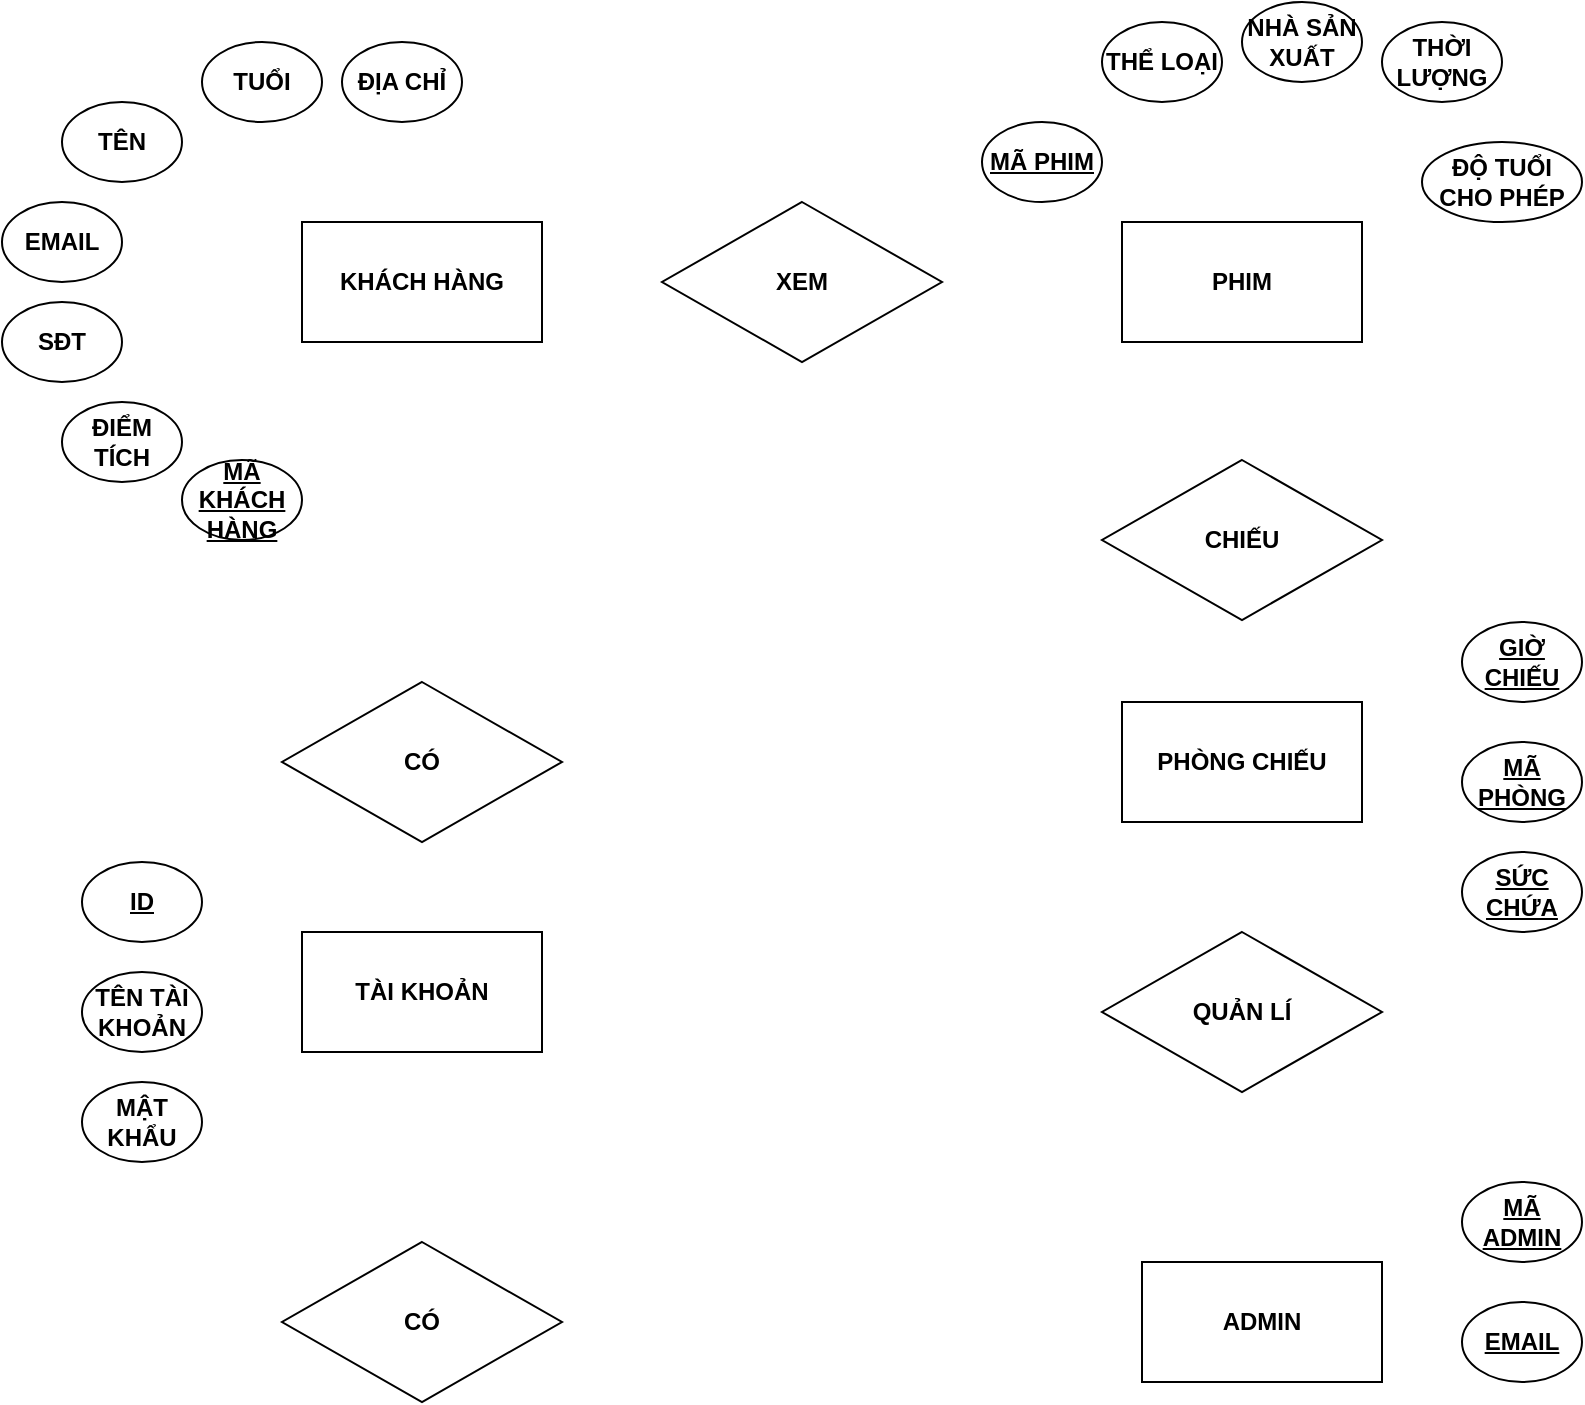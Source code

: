 <mxfile version="21.6.2" type="github">
  <diagram name="Trang-1" id="bLf5Gnh5erqJ0THzdqtq">
    <mxGraphModel dx="594" dy="305" grid="1" gridSize="10" guides="1" tooltips="1" connect="1" arrows="1" fold="1" page="1" pageScale="1" pageWidth="827" pageHeight="1169" math="0" shadow="0">
      <root>
        <mxCell id="0" />
        <mxCell id="1" parent="0" />
        <mxCell id="k9TsYi5H-A5N4quMduwp-1" value="&lt;b&gt;KHÁCH HÀNG&lt;/b&gt;" style="rounded=0;whiteSpace=wrap;html=1;" parent="1" vertex="1">
          <mxGeometry x="190" y="200" width="120" height="60" as="geometry" />
        </mxCell>
        <mxCell id="k9TsYi5H-A5N4quMduwp-2" value="&lt;b&gt;PHIM&lt;/b&gt;" style="rounded=0;whiteSpace=wrap;html=1;" parent="1" vertex="1">
          <mxGeometry x="600" y="200" width="120" height="60" as="geometry" />
        </mxCell>
        <mxCell id="k9TsYi5H-A5N4quMduwp-3" value="&lt;b&gt;PHÒNG CHIẾU&lt;/b&gt;" style="rounded=0;whiteSpace=wrap;html=1;" parent="1" vertex="1">
          <mxGeometry x="600" y="440" width="120" height="60" as="geometry" />
        </mxCell>
        <mxCell id="k9TsYi5H-A5N4quMduwp-4" value="&lt;b&gt;ADMIN&lt;/b&gt;" style="rounded=0;whiteSpace=wrap;html=1;" parent="1" vertex="1">
          <mxGeometry x="610" y="720" width="120" height="60" as="geometry" />
        </mxCell>
        <mxCell id="k9TsYi5H-A5N4quMduwp-5" value="&lt;b&gt;XEM&lt;/b&gt;" style="rhombus;whiteSpace=wrap;html=1;" parent="1" vertex="1">
          <mxGeometry x="370" y="190" width="140" height="80" as="geometry" />
        </mxCell>
        <mxCell id="k9TsYi5H-A5N4quMduwp-6" value="&lt;b&gt;CHIẾU&lt;/b&gt;" style="rhombus;whiteSpace=wrap;html=1;" parent="1" vertex="1">
          <mxGeometry x="590" y="319" width="140" height="80" as="geometry" />
        </mxCell>
        <mxCell id="k9TsYi5H-A5N4quMduwp-7" value="&lt;b&gt;CÓ&lt;/b&gt;" style="rhombus;whiteSpace=wrap;html=1;" parent="1" vertex="1">
          <mxGeometry x="180" y="430" width="140" height="80" as="geometry" />
        </mxCell>
        <mxCell id="k9TsYi5H-A5N4quMduwp-9" value="&lt;b&gt;TÀI KHOẢN&lt;/b&gt;" style="rounded=0;whiteSpace=wrap;html=1;" parent="1" vertex="1">
          <mxGeometry x="190" y="555" width="120" height="60" as="geometry" />
        </mxCell>
        <mxCell id="MCglpq_lhRXfIu_TLcl6-2" value="&lt;b&gt;QUẢN LÍ&lt;/b&gt;" style="rhombus;whiteSpace=wrap;html=1;" vertex="1" parent="1">
          <mxGeometry x="590" y="555" width="140" height="80" as="geometry" />
        </mxCell>
        <mxCell id="MCglpq_lhRXfIu_TLcl6-3" value="&lt;b&gt;TÊN&lt;/b&gt;" style="ellipse;whiteSpace=wrap;html=1;" vertex="1" parent="1">
          <mxGeometry x="70" y="140" width="60" height="40" as="geometry" />
        </mxCell>
        <mxCell id="MCglpq_lhRXfIu_TLcl6-4" value="&lt;b&gt;TUỔI&lt;/b&gt;" style="ellipse;whiteSpace=wrap;html=1;" vertex="1" parent="1">
          <mxGeometry x="140" y="110" width="60" height="40" as="geometry" />
        </mxCell>
        <mxCell id="MCglpq_lhRXfIu_TLcl6-5" value="&lt;b&gt;ĐỊA CHỈ&lt;/b&gt;" style="ellipse;whiteSpace=wrap;html=1;" vertex="1" parent="1">
          <mxGeometry x="210" y="110" width="60" height="40" as="geometry" />
        </mxCell>
        <mxCell id="MCglpq_lhRXfIu_TLcl6-6" value="&lt;b&gt;EMAIL&lt;/b&gt;" style="ellipse;whiteSpace=wrap;html=1;" vertex="1" parent="1">
          <mxGeometry x="40" y="190" width="60" height="40" as="geometry" />
        </mxCell>
        <mxCell id="MCglpq_lhRXfIu_TLcl6-7" value="&lt;b&gt;SĐT&lt;/b&gt;" style="ellipse;whiteSpace=wrap;html=1;" vertex="1" parent="1">
          <mxGeometry x="40" y="240" width="60" height="40" as="geometry" />
        </mxCell>
        <mxCell id="MCglpq_lhRXfIu_TLcl6-8" value="&lt;b&gt;ĐIỂM TÍCH&lt;/b&gt;" style="ellipse;whiteSpace=wrap;html=1;" vertex="1" parent="1">
          <mxGeometry x="70" y="290" width="60" height="40" as="geometry" />
        </mxCell>
        <mxCell id="MCglpq_lhRXfIu_TLcl6-9" value="&lt;b&gt;&lt;u&gt;MÃ KHÁCH HÀNG&lt;/u&gt;&lt;/b&gt;" style="ellipse;whiteSpace=wrap;html=1;" vertex="1" parent="1">
          <mxGeometry x="130" y="319" width="60" height="40" as="geometry" />
        </mxCell>
        <mxCell id="MCglpq_lhRXfIu_TLcl6-10" value="&lt;b&gt;&lt;u&gt;MÃ PHIM&lt;/u&gt;&lt;/b&gt;" style="ellipse;whiteSpace=wrap;html=1;" vertex="1" parent="1">
          <mxGeometry x="530" y="150" width="60" height="40" as="geometry" />
        </mxCell>
        <mxCell id="MCglpq_lhRXfIu_TLcl6-11" value="&lt;b&gt;THỂ LOẠI&lt;/b&gt;" style="ellipse;whiteSpace=wrap;html=1;" vertex="1" parent="1">
          <mxGeometry x="590" y="100" width="60" height="40" as="geometry" />
        </mxCell>
        <mxCell id="MCglpq_lhRXfIu_TLcl6-12" value="&lt;b&gt;NHÀ SẢN XUẤT&lt;/b&gt;" style="ellipse;whiteSpace=wrap;html=1;" vertex="1" parent="1">
          <mxGeometry x="660" y="90" width="60" height="40" as="geometry" />
        </mxCell>
        <mxCell id="MCglpq_lhRXfIu_TLcl6-13" value="&lt;b&gt;THỜI LƯỢNG&lt;/b&gt;" style="ellipse;whiteSpace=wrap;html=1;" vertex="1" parent="1">
          <mxGeometry x="730" y="100" width="60" height="40" as="geometry" />
        </mxCell>
        <mxCell id="MCglpq_lhRXfIu_TLcl6-14" value="&lt;b&gt;ĐỘ TUỔI CHO PHÉP&lt;/b&gt;" style="ellipse;whiteSpace=wrap;html=1;" vertex="1" parent="1">
          <mxGeometry x="750" y="160" width="80" height="40" as="geometry" />
        </mxCell>
        <mxCell id="MCglpq_lhRXfIu_TLcl6-15" value="&lt;b&gt;&lt;u&gt;MÃ PHÒNG&lt;/u&gt;&lt;/b&gt;" style="ellipse;whiteSpace=wrap;html=1;" vertex="1" parent="1">
          <mxGeometry x="770" y="460" width="60" height="40" as="geometry" />
        </mxCell>
        <mxCell id="MCglpq_lhRXfIu_TLcl6-16" value="&lt;b&gt;&lt;u&gt;GIỜ CHIẾU&lt;/u&gt;&lt;/b&gt;" style="ellipse;whiteSpace=wrap;html=1;" vertex="1" parent="1">
          <mxGeometry x="770" y="400" width="60" height="40" as="geometry" />
        </mxCell>
        <mxCell id="MCglpq_lhRXfIu_TLcl6-17" value="&lt;b&gt;&lt;u&gt;SỨC CHỨA&lt;/u&gt;&lt;/b&gt;" style="ellipse;whiteSpace=wrap;html=1;" vertex="1" parent="1">
          <mxGeometry x="770" y="515" width="60" height="40" as="geometry" />
        </mxCell>
        <mxCell id="MCglpq_lhRXfIu_TLcl6-19" value="&lt;b&gt;CÓ&lt;/b&gt;" style="rhombus;whiteSpace=wrap;html=1;" vertex="1" parent="1">
          <mxGeometry x="180" y="710" width="140" height="80" as="geometry" />
        </mxCell>
        <mxCell id="MCglpq_lhRXfIu_TLcl6-20" value="&lt;b&gt;&lt;u&gt;ID&lt;/u&gt;&lt;/b&gt;" style="ellipse;whiteSpace=wrap;html=1;" vertex="1" parent="1">
          <mxGeometry x="80" y="520" width="60" height="40" as="geometry" />
        </mxCell>
        <mxCell id="MCglpq_lhRXfIu_TLcl6-23" value="&lt;b&gt;TÊN TÀI KHOẢN&lt;/b&gt;" style="ellipse;whiteSpace=wrap;html=1;" vertex="1" parent="1">
          <mxGeometry x="80" y="575" width="60" height="40" as="geometry" />
        </mxCell>
        <mxCell id="MCglpq_lhRXfIu_TLcl6-24" value="&lt;b&gt;MẬT KHẨU&lt;/b&gt;" style="ellipse;whiteSpace=wrap;html=1;" vertex="1" parent="1">
          <mxGeometry x="80" y="630" width="60" height="40" as="geometry" />
        </mxCell>
        <mxCell id="MCglpq_lhRXfIu_TLcl6-25" value="&lt;b&gt;&lt;u&gt;MÃ ADMIN&lt;/u&gt;&lt;/b&gt;" style="ellipse;whiteSpace=wrap;html=1;" vertex="1" parent="1">
          <mxGeometry x="770" y="680" width="60" height="40" as="geometry" />
        </mxCell>
        <mxCell id="MCglpq_lhRXfIu_TLcl6-26" value="&lt;b&gt;&lt;u&gt;EMAIL&lt;/u&gt;&lt;/b&gt;" style="ellipse;whiteSpace=wrap;html=1;" vertex="1" parent="1">
          <mxGeometry x="770" y="740" width="60" height="40" as="geometry" />
        </mxCell>
      </root>
    </mxGraphModel>
  </diagram>
</mxfile>
